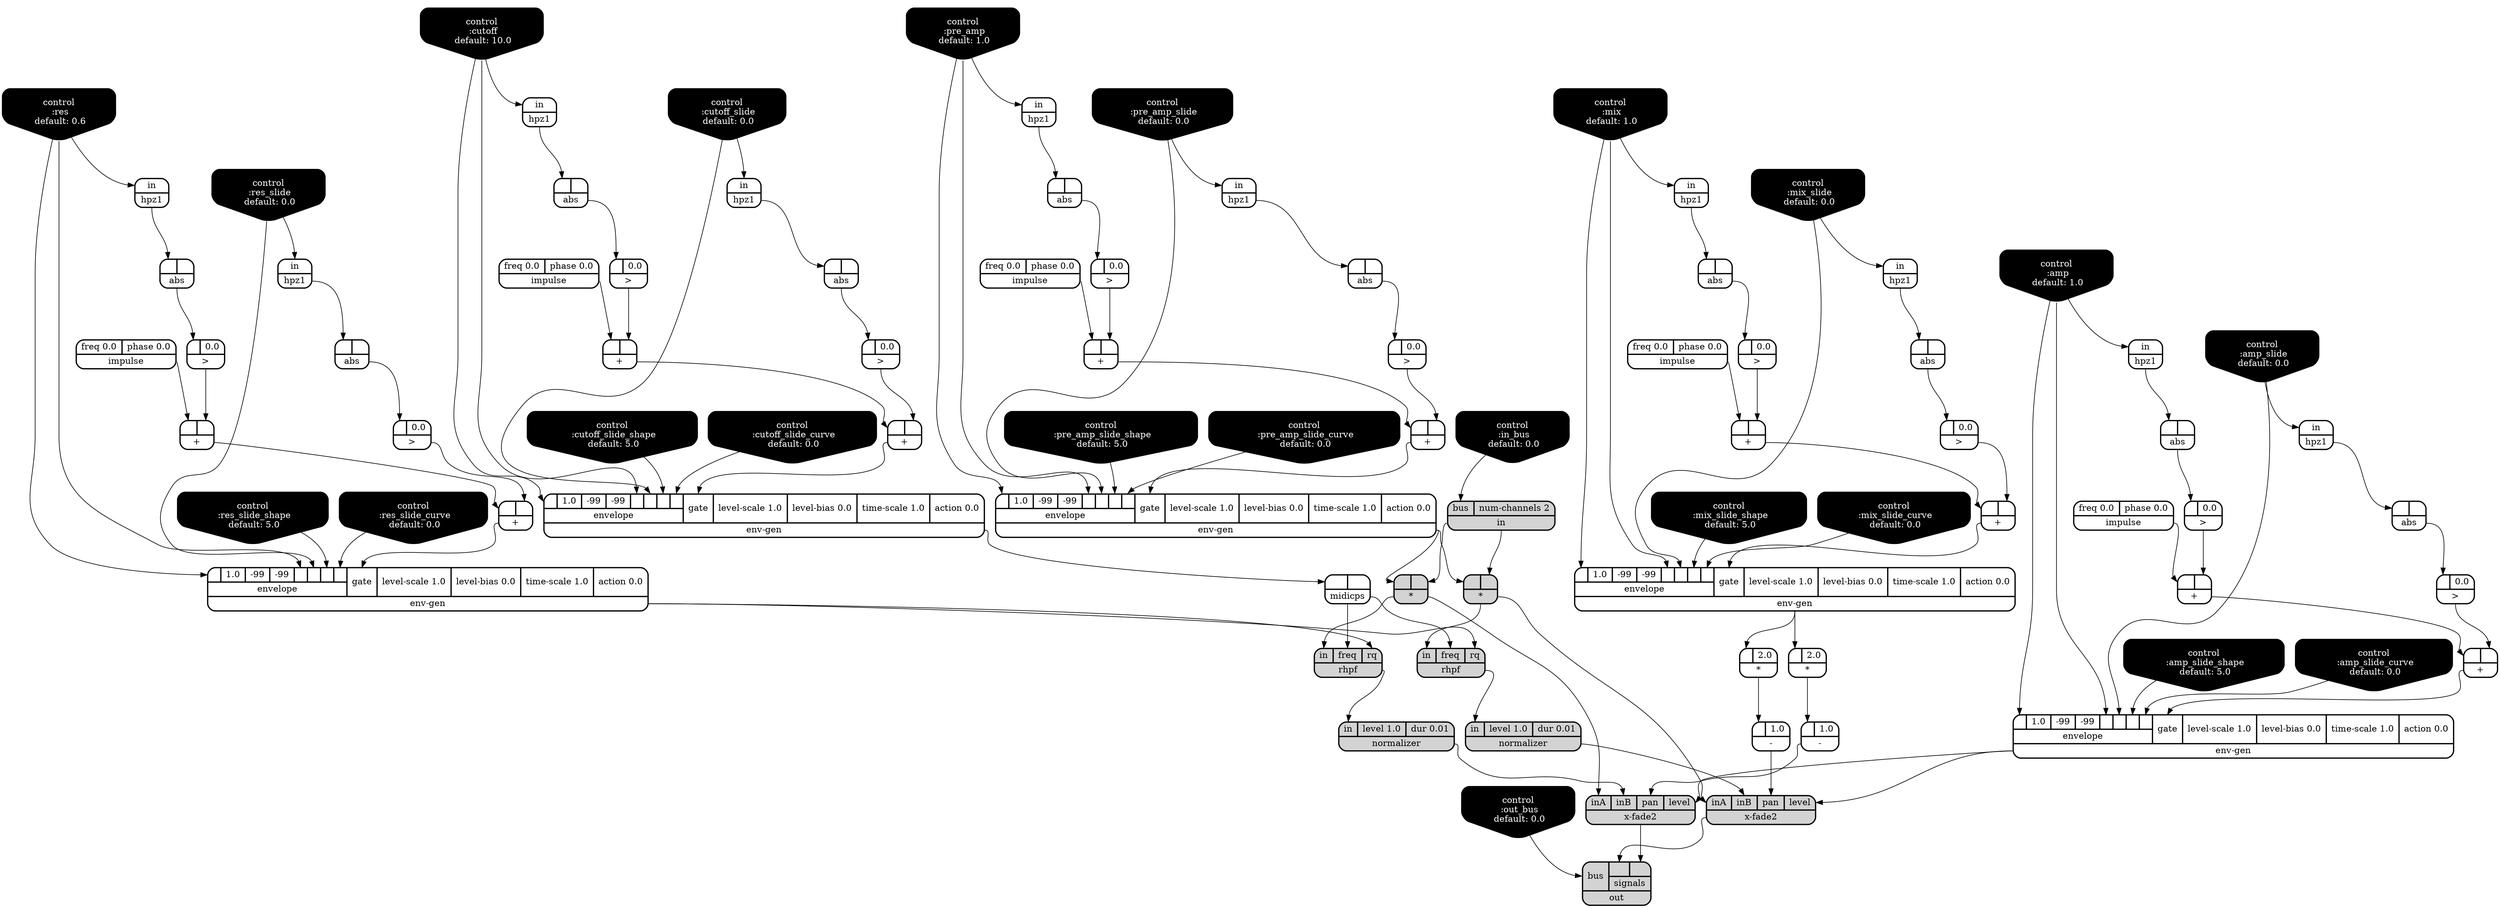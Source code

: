 digraph synthdef {
39 [label = "{{ <a> |<b> } |<__UG_NAME__>* }" style="filled, bold, rounded"  shape=record rankdir=LR];
74 [label = "{{ <a> |<b> 2.0} |<__UG_NAME__>* }" style="bold, rounded" shape=record rankdir=LR];
76 [label = "{{ <a> |<b> 2.0} |<__UG_NAME__>* }" style="bold, rounded" shape=record rankdir=LR];
82 [label = "{{ <a> |<b> } |<__UG_NAME__>* }" style="filled, bold, rounded"  shape=record rankdir=LR];
32 [label = "{{ <a> |<b> } |<__UG_NAME__>+ }" style="bold, rounded" shape=record rankdir=LR];
36 [label = "{{ <a> |<b> } |<__UG_NAME__>+ }" style="bold, rounded" shape=record rankdir=LR];
44 [label = "{{ <a> |<b> } |<__UG_NAME__>+ }" style="bold, rounded" shape=record rankdir=LR];
48 [label = "{{ <a> |<b> } |<__UG_NAME__>+ }" style="bold, rounded" shape=record rankdir=LR];
52 [label = "{{ <a> |<b> } |<__UG_NAME__>+ }" style="bold, rounded" shape=record rankdir=LR];
56 [label = "{{ <a> |<b> } |<__UG_NAME__>+ }" style="bold, rounded" shape=record rankdir=LR];
65 [label = "{{ <a> |<b> } |<__UG_NAME__>+ }" style="bold, rounded" shape=record rankdir=LR];
70 [label = "{{ <a> |<b> } |<__UG_NAME__>+ }" style="bold, rounded" shape=record rankdir=LR];
72 [label = "{{ <a> |<b> } |<__UG_NAME__>+ }" style="bold, rounded" shape=record rankdir=LR];
79 [label = "{{ <a> |<b> } |<__UG_NAME__>+ }" style="bold, rounded" shape=record rankdir=LR];
75 [label = "{{ <a> |<b> 1.0} |<__UG_NAME__>- }" style="bold, rounded" shape=record rankdir=LR];
77 [label = "{{ <a> |<b> 1.0} |<__UG_NAME__>- }" style="bold, rounded" shape=record rankdir=LR];
26 [label = "{{ <a> |<b> 0.0} |<__UG_NAME__>\> }" style="bold, rounded" shape=record rankdir=LR];
31 [label = "{{ <a> |<b> 0.0} |<__UG_NAME__>\> }" style="bold, rounded" shape=record rankdir=LR];
35 [label = "{{ <a> |<b> 0.0} |<__UG_NAME__>\> }" style="bold, rounded" shape=record rankdir=LR];
43 [label = "{{ <a> |<b> 0.0} |<__UG_NAME__>\> }" style="bold, rounded" shape=record rankdir=LR];
47 [label = "{{ <a> |<b> 0.0} |<__UG_NAME__>\> }" style="bold, rounded" shape=record rankdir=LR];
55 [label = "{{ <a> |<b> 0.0} |<__UG_NAME__>\> }" style="bold, rounded" shape=record rankdir=LR];
64 [label = "{{ <a> |<b> 0.0} |<__UG_NAME__>\> }" style="bold, rounded" shape=record rankdir=LR];
69 [label = "{{ <a> |<b> 0.0} |<__UG_NAME__>\> }" style="bold, rounded" shape=record rankdir=LR];
71 [label = "{{ <a> |<b> 0.0} |<__UG_NAME__>\> }" style="bold, rounded" shape=record rankdir=LR];
78 [label = "{{ <a> |<b> 0.0} |<__UG_NAME__>\> }" style="bold, rounded" shape=record rankdir=LR];
25 [label = "{{ <a> |<b> } |<__UG_NAME__>abs }" style="bold, rounded" shape=record rankdir=LR];
28 [label = "{{ <a> |<b> } |<__UG_NAME__>abs }" style="bold, rounded" shape=record rankdir=LR];
30 [label = "{{ <a> |<b> } |<__UG_NAME__>abs }" style="bold, rounded" shape=record rankdir=LR];
34 [label = "{{ <a> |<b> } |<__UG_NAME__>abs }" style="bold, rounded" shape=record rankdir=LR];
42 [label = "{{ <a> |<b> } |<__UG_NAME__>abs }" style="bold, rounded" shape=record rankdir=LR];
46 [label = "{{ <a> |<b> } |<__UG_NAME__>abs }" style="bold, rounded" shape=record rankdir=LR];
54 [label = "{{ <a> |<b> } |<__UG_NAME__>abs }" style="bold, rounded" shape=record rankdir=LR];
60 [label = "{{ <a> |<b> } |<__UG_NAME__>abs }" style="bold, rounded" shape=record rankdir=LR];
63 [label = "{{ <a> |<b> } |<__UG_NAME__>abs }" style="bold, rounded" shape=record rankdir=LR];
67 [label = "{{ <a> |<b> } |<__UG_NAME__>abs }" style="bold, rounded" shape=record rankdir=LR];
0 [label = "control
 :amp
 default: 1.0" shape=invhouse style="rounded, filled, bold" fillcolor=black fontcolor=white ]; 
1 [label = "control
 :amp_slide
 default: 0.0" shape=invhouse style="rounded, filled, bold" fillcolor=black fontcolor=white ]; 
2 [label = "control
 :amp_slide_shape
 default: 5.0" shape=invhouse style="rounded, filled, bold" fillcolor=black fontcolor=white ]; 
3 [label = "control
 :amp_slide_curve
 default: 0.0" shape=invhouse style="rounded, filled, bold" fillcolor=black fontcolor=white ]; 
4 [label = "control
 :mix
 default: 1.0" shape=invhouse style="rounded, filled, bold" fillcolor=black fontcolor=white ]; 
5 [label = "control
 :mix_slide
 default: 0.0" shape=invhouse style="rounded, filled, bold" fillcolor=black fontcolor=white ]; 
6 [label = "control
 :mix_slide_shape
 default: 5.0" shape=invhouse style="rounded, filled, bold" fillcolor=black fontcolor=white ]; 
7 [label = "control
 :mix_slide_curve
 default: 0.0" shape=invhouse style="rounded, filled, bold" fillcolor=black fontcolor=white ]; 
8 [label = "control
 :pre_amp
 default: 1.0" shape=invhouse style="rounded, filled, bold" fillcolor=black fontcolor=white ]; 
9 [label = "control
 :pre_amp_slide
 default: 0.0" shape=invhouse style="rounded, filled, bold" fillcolor=black fontcolor=white ]; 
10 [label = "control
 :pre_amp_slide_shape
 default: 5.0" shape=invhouse style="rounded, filled, bold" fillcolor=black fontcolor=white ]; 
11 [label = "control
 :pre_amp_slide_curve
 default: 0.0" shape=invhouse style="rounded, filled, bold" fillcolor=black fontcolor=white ]; 
12 [label = "control
 :cutoff
 default: 10.0" shape=invhouse style="rounded, filled, bold" fillcolor=black fontcolor=white ]; 
13 [label = "control
 :cutoff_slide
 default: 0.0" shape=invhouse style="rounded, filled, bold" fillcolor=black fontcolor=white ]; 
14 [label = "control
 :cutoff_slide_shape
 default: 5.0" shape=invhouse style="rounded, filled, bold" fillcolor=black fontcolor=white ]; 
15 [label = "control
 :cutoff_slide_curve
 default: 0.0" shape=invhouse style="rounded, filled, bold" fillcolor=black fontcolor=white ]; 
16 [label = "control
 :res
 default: 0.6" shape=invhouse style="rounded, filled, bold" fillcolor=black fontcolor=white ]; 
17 [label = "control
 :res_slide
 default: 0.0" shape=invhouse style="rounded, filled, bold" fillcolor=black fontcolor=white ]; 
18 [label = "control
 :res_slide_shape
 default: 5.0" shape=invhouse style="rounded, filled, bold" fillcolor=black fontcolor=white ]; 
19 [label = "control
 :res_slide_curve
 default: 0.0" shape=invhouse style="rounded, filled, bold" fillcolor=black fontcolor=white ]; 
20 [label = "control
 :in_bus
 default: 0.0" shape=invhouse style="rounded, filled, bold" fillcolor=black fontcolor=white ]; 
21 [label = "control
 :out_bus
 default: 0.0" shape=invhouse style="rounded, filled, bold" fillcolor=black fontcolor=white ]; 
37 [label = "{{ {{<envelope___control___0>|1.0|-99|-99|<envelope___control___4>|<envelope___control___5>|<envelope___control___6>|<envelope___control___7>}|envelope}|<gate> gate|<level____scale> level-scale 1.0|<level____bias> level-bias 0.0|<time____scale> time-scale 1.0|<action> action 0.0} |<__UG_NAME__>env-gen }" style="bold, rounded" shape=record rankdir=LR];
49 [label = "{{ {{<envelope___control___0>|1.0|-99|-99|<envelope___control___4>|<envelope___control___5>|<envelope___control___6>|<envelope___control___7>}|envelope}|<gate> gate|<level____scale> level-scale 1.0|<level____bias> level-bias 0.0|<time____scale> time-scale 1.0|<action> action 0.0} |<__UG_NAME__>env-gen }" style="bold, rounded" shape=record rankdir=LR];
57 [label = "{{ {{<envelope___control___0>|1.0|-99|-99|<envelope___control___4>|<envelope___control___5>|<envelope___control___6>|<envelope___control___7>}|envelope}|<gate> gate|<level____scale> level-scale 1.0|<level____bias> level-bias 0.0|<time____scale> time-scale 1.0|<action> action 0.0} |<__UG_NAME__>env-gen }" style="bold, rounded" shape=record rankdir=LR];
73 [label = "{{ {{<envelope___control___0>|1.0|-99|-99|<envelope___control___4>|<envelope___control___5>|<envelope___control___6>|<envelope___control___7>}|envelope}|<gate> gate|<level____scale> level-scale 1.0|<level____bias> level-bias 0.0|<time____scale> time-scale 1.0|<action> action 0.0} |<__UG_NAME__>env-gen }" style="bold, rounded" shape=record rankdir=LR];
80 [label = "{{ {{<envelope___control___0>|1.0|-99|-99|<envelope___control___4>|<envelope___control___5>|<envelope___control___6>|<envelope___control___7>}|envelope}|<gate> gate|<level____scale> level-scale 1.0|<level____bias> level-bias 0.0|<time____scale> time-scale 1.0|<action> action 0.0} |<__UG_NAME__>env-gen }" style="bold, rounded" shape=record rankdir=LR];
22 [label = "{{ <in> in} |<__UG_NAME__>hpz1 }" style="bold, rounded" shape=record rankdir=LR];
24 [label = "{{ <in> in} |<__UG_NAME__>hpz1 }" style="bold, rounded" shape=record rankdir=LR];
27 [label = "{{ <in> in} |<__UG_NAME__>hpz1 }" style="bold, rounded" shape=record rankdir=LR];
29 [label = "{{ <in> in} |<__UG_NAME__>hpz1 }" style="bold, rounded" shape=record rankdir=LR];
33 [label = "{{ <in> in} |<__UG_NAME__>hpz1 }" style="bold, rounded" shape=record rankdir=LR];
41 [label = "{{ <in> in} |<__UG_NAME__>hpz1 }" style="bold, rounded" shape=record rankdir=LR];
45 [label = "{{ <in> in} |<__UG_NAME__>hpz1 }" style="bold, rounded" shape=record rankdir=LR];
53 [label = "{{ <in> in} |<__UG_NAME__>hpz1 }" style="bold, rounded" shape=record rankdir=LR];
62 [label = "{{ <in> in} |<__UG_NAME__>hpz1 }" style="bold, rounded" shape=record rankdir=LR];
66 [label = "{{ <in> in} |<__UG_NAME__>hpz1 }" style="bold, rounded" shape=record rankdir=LR];
23 [label = "{{ <freq> freq 0.0|<phase> phase 0.0} |<__UG_NAME__>impulse }" style="bold, rounded" shape=record rankdir=LR];
40 [label = "{{ <freq> freq 0.0|<phase> phase 0.0} |<__UG_NAME__>impulse }" style="bold, rounded" shape=record rankdir=LR];
51 [label = "{{ <freq> freq 0.0|<phase> phase 0.0} |<__UG_NAME__>impulse }" style="bold, rounded" shape=record rankdir=LR];
61 [label = "{{ <freq> freq 0.0|<phase> phase 0.0} |<__UG_NAME__>impulse }" style="bold, rounded" shape=record rankdir=LR];
68 [label = "{{ <freq> freq 0.0|<phase> phase 0.0} |<__UG_NAME__>impulse }" style="bold, rounded" shape=record rankdir=LR];
38 [label = "{{ <bus> bus|<num____channels> num-channels 2} |<__UG_NAME__>in }" style="filled, bold, rounded"  shape=record rankdir=LR];
50 [label = "{{ <a> |<b> } |<__UG_NAME__>midicps }" style="bold, rounded" shape=record rankdir=LR];
59 [label = "{{ <in> in|<level> level 1.0|<dur> dur 0.01} |<__UG_NAME__>normalizer }" style="filled, bold, rounded"  shape=record rankdir=LR];
84 [label = "{{ <in> in|<level> level 1.0|<dur> dur 0.01} |<__UG_NAME__>normalizer }" style="filled, bold, rounded"  shape=record rankdir=LR];
86 [label = "{{ <bus> bus|{{<signals___x____fade2___0>|<signals___x____fade2___1>}|signals}} |<__UG_NAME__>out }" style="filled, bold, rounded"  shape=record rankdir=LR];
58 [label = "{{ <in> in|<freq> freq|<rq> rq} |<__UG_NAME__>rhpf }" style="filled, bold, rounded"  shape=record rankdir=LR];
83 [label = "{{ <in> in|<freq> freq|<rq> rq} |<__UG_NAME__>rhpf }" style="filled, bold, rounded"  shape=record rankdir=LR];
81 [label = "{{ <ina> inA|<inb> inB|<pan> pan|<level> level} |<__UG_NAME__>x-fade2 }" style="filled, bold, rounded"  shape=record rankdir=LR];
85 [label = "{{ <ina> inA|<inb> inB|<pan> pan|<level> level} |<__UG_NAME__>x-fade2 }" style="filled, bold, rounded"  shape=record rankdir=LR];

38:__UG_NAME__ -> 39:b ;
37:__UG_NAME__ -> 39:a ;
73:__UG_NAME__ -> 74:a ;
73:__UG_NAME__ -> 76:a ;
38:__UG_NAME__ -> 82:b ;
37:__UG_NAME__ -> 82:a ;
31:__UG_NAME__ -> 32:b ;
23:__UG_NAME__ -> 32:a ;
35:__UG_NAME__ -> 36:b ;
32:__UG_NAME__ -> 36:a ;
43:__UG_NAME__ -> 44:b ;
40:__UG_NAME__ -> 44:a ;
47:__UG_NAME__ -> 48:b ;
44:__UG_NAME__ -> 48:a ;
26:__UG_NAME__ -> 52:b ;
51:__UG_NAME__ -> 52:a ;
55:__UG_NAME__ -> 56:b ;
52:__UG_NAME__ -> 56:a ;
64:__UG_NAME__ -> 65:b ;
61:__UG_NAME__ -> 65:a ;
69:__UG_NAME__ -> 70:b ;
68:__UG_NAME__ -> 70:a ;
71:__UG_NAME__ -> 72:b ;
70:__UG_NAME__ -> 72:a ;
78:__UG_NAME__ -> 79:b ;
65:__UG_NAME__ -> 79:a ;
74:__UG_NAME__ -> 75:a ;
76:__UG_NAME__ -> 77:a ;
25:__UG_NAME__ -> 26:a ;
30:__UG_NAME__ -> 31:a ;
34:__UG_NAME__ -> 35:a ;
42:__UG_NAME__ -> 43:a ;
46:__UG_NAME__ -> 47:a ;
54:__UG_NAME__ -> 55:a ;
63:__UG_NAME__ -> 64:a ;
67:__UG_NAME__ -> 69:a ;
28:__UG_NAME__ -> 71:a ;
60:__UG_NAME__ -> 78:a ;
24:__UG_NAME__ -> 25:a ;
27:__UG_NAME__ -> 28:a ;
29:__UG_NAME__ -> 30:a ;
33:__UG_NAME__ -> 34:a ;
41:__UG_NAME__ -> 42:a ;
45:__UG_NAME__ -> 46:a ;
53:__UG_NAME__ -> 54:a ;
22:__UG_NAME__ -> 60:a ;
62:__UG_NAME__ -> 63:a ;
66:__UG_NAME__ -> 67:a ;
36:__UG_NAME__ -> 37:gate ;
8:__UG_NAME__ -> 37:envelope___control___0 ;
8:__UG_NAME__ -> 37:envelope___control___4 ;
9:__UG_NAME__ -> 37:envelope___control___5 ;
10:__UG_NAME__ -> 37:envelope___control___6 ;
11:__UG_NAME__ -> 37:envelope___control___7 ;
48:__UG_NAME__ -> 49:gate ;
12:__UG_NAME__ -> 49:envelope___control___0 ;
12:__UG_NAME__ -> 49:envelope___control___4 ;
13:__UG_NAME__ -> 49:envelope___control___5 ;
14:__UG_NAME__ -> 49:envelope___control___6 ;
15:__UG_NAME__ -> 49:envelope___control___7 ;
56:__UG_NAME__ -> 57:gate ;
16:__UG_NAME__ -> 57:envelope___control___0 ;
16:__UG_NAME__ -> 57:envelope___control___4 ;
17:__UG_NAME__ -> 57:envelope___control___5 ;
18:__UG_NAME__ -> 57:envelope___control___6 ;
19:__UG_NAME__ -> 57:envelope___control___7 ;
72:__UG_NAME__ -> 73:gate ;
4:__UG_NAME__ -> 73:envelope___control___0 ;
4:__UG_NAME__ -> 73:envelope___control___4 ;
5:__UG_NAME__ -> 73:envelope___control___5 ;
6:__UG_NAME__ -> 73:envelope___control___6 ;
7:__UG_NAME__ -> 73:envelope___control___7 ;
79:__UG_NAME__ -> 80:gate ;
0:__UG_NAME__ -> 80:envelope___control___0 ;
0:__UG_NAME__ -> 80:envelope___control___4 ;
1:__UG_NAME__ -> 80:envelope___control___5 ;
2:__UG_NAME__ -> 80:envelope___control___6 ;
3:__UG_NAME__ -> 80:envelope___control___7 ;
1:__UG_NAME__ -> 22:in ;
16:__UG_NAME__ -> 24:in ;
5:__UG_NAME__ -> 27:in ;
8:__UG_NAME__ -> 29:in ;
9:__UG_NAME__ -> 33:in ;
12:__UG_NAME__ -> 41:in ;
13:__UG_NAME__ -> 45:in ;
17:__UG_NAME__ -> 53:in ;
0:__UG_NAME__ -> 62:in ;
4:__UG_NAME__ -> 66:in ;
20:__UG_NAME__ -> 38:bus ;
49:__UG_NAME__ -> 50:a ;
58:__UG_NAME__ -> 59:in ;
83:__UG_NAME__ -> 84:in ;
85:__UG_NAME__ -> 86:signals___x____fade2___0 ;
81:__UG_NAME__ -> 86:signals___x____fade2___1 ;
21:__UG_NAME__ -> 86:bus ;
57:__UG_NAME__ -> 58:rq ;
50:__UG_NAME__ -> 58:freq ;
39:__UG_NAME__ -> 58:in ;
57:__UG_NAME__ -> 83:rq ;
50:__UG_NAME__ -> 83:freq ;
82:__UG_NAME__ -> 83:in ;
80:__UG_NAME__ -> 81:level ;
77:__UG_NAME__ -> 81:pan ;
59:__UG_NAME__ -> 81:inb ;
39:__UG_NAME__ -> 81:ina ;
80:__UG_NAME__ -> 85:level ;
75:__UG_NAME__ -> 85:pan ;
84:__UG_NAME__ -> 85:inb ;
82:__UG_NAME__ -> 85:ina ;

}